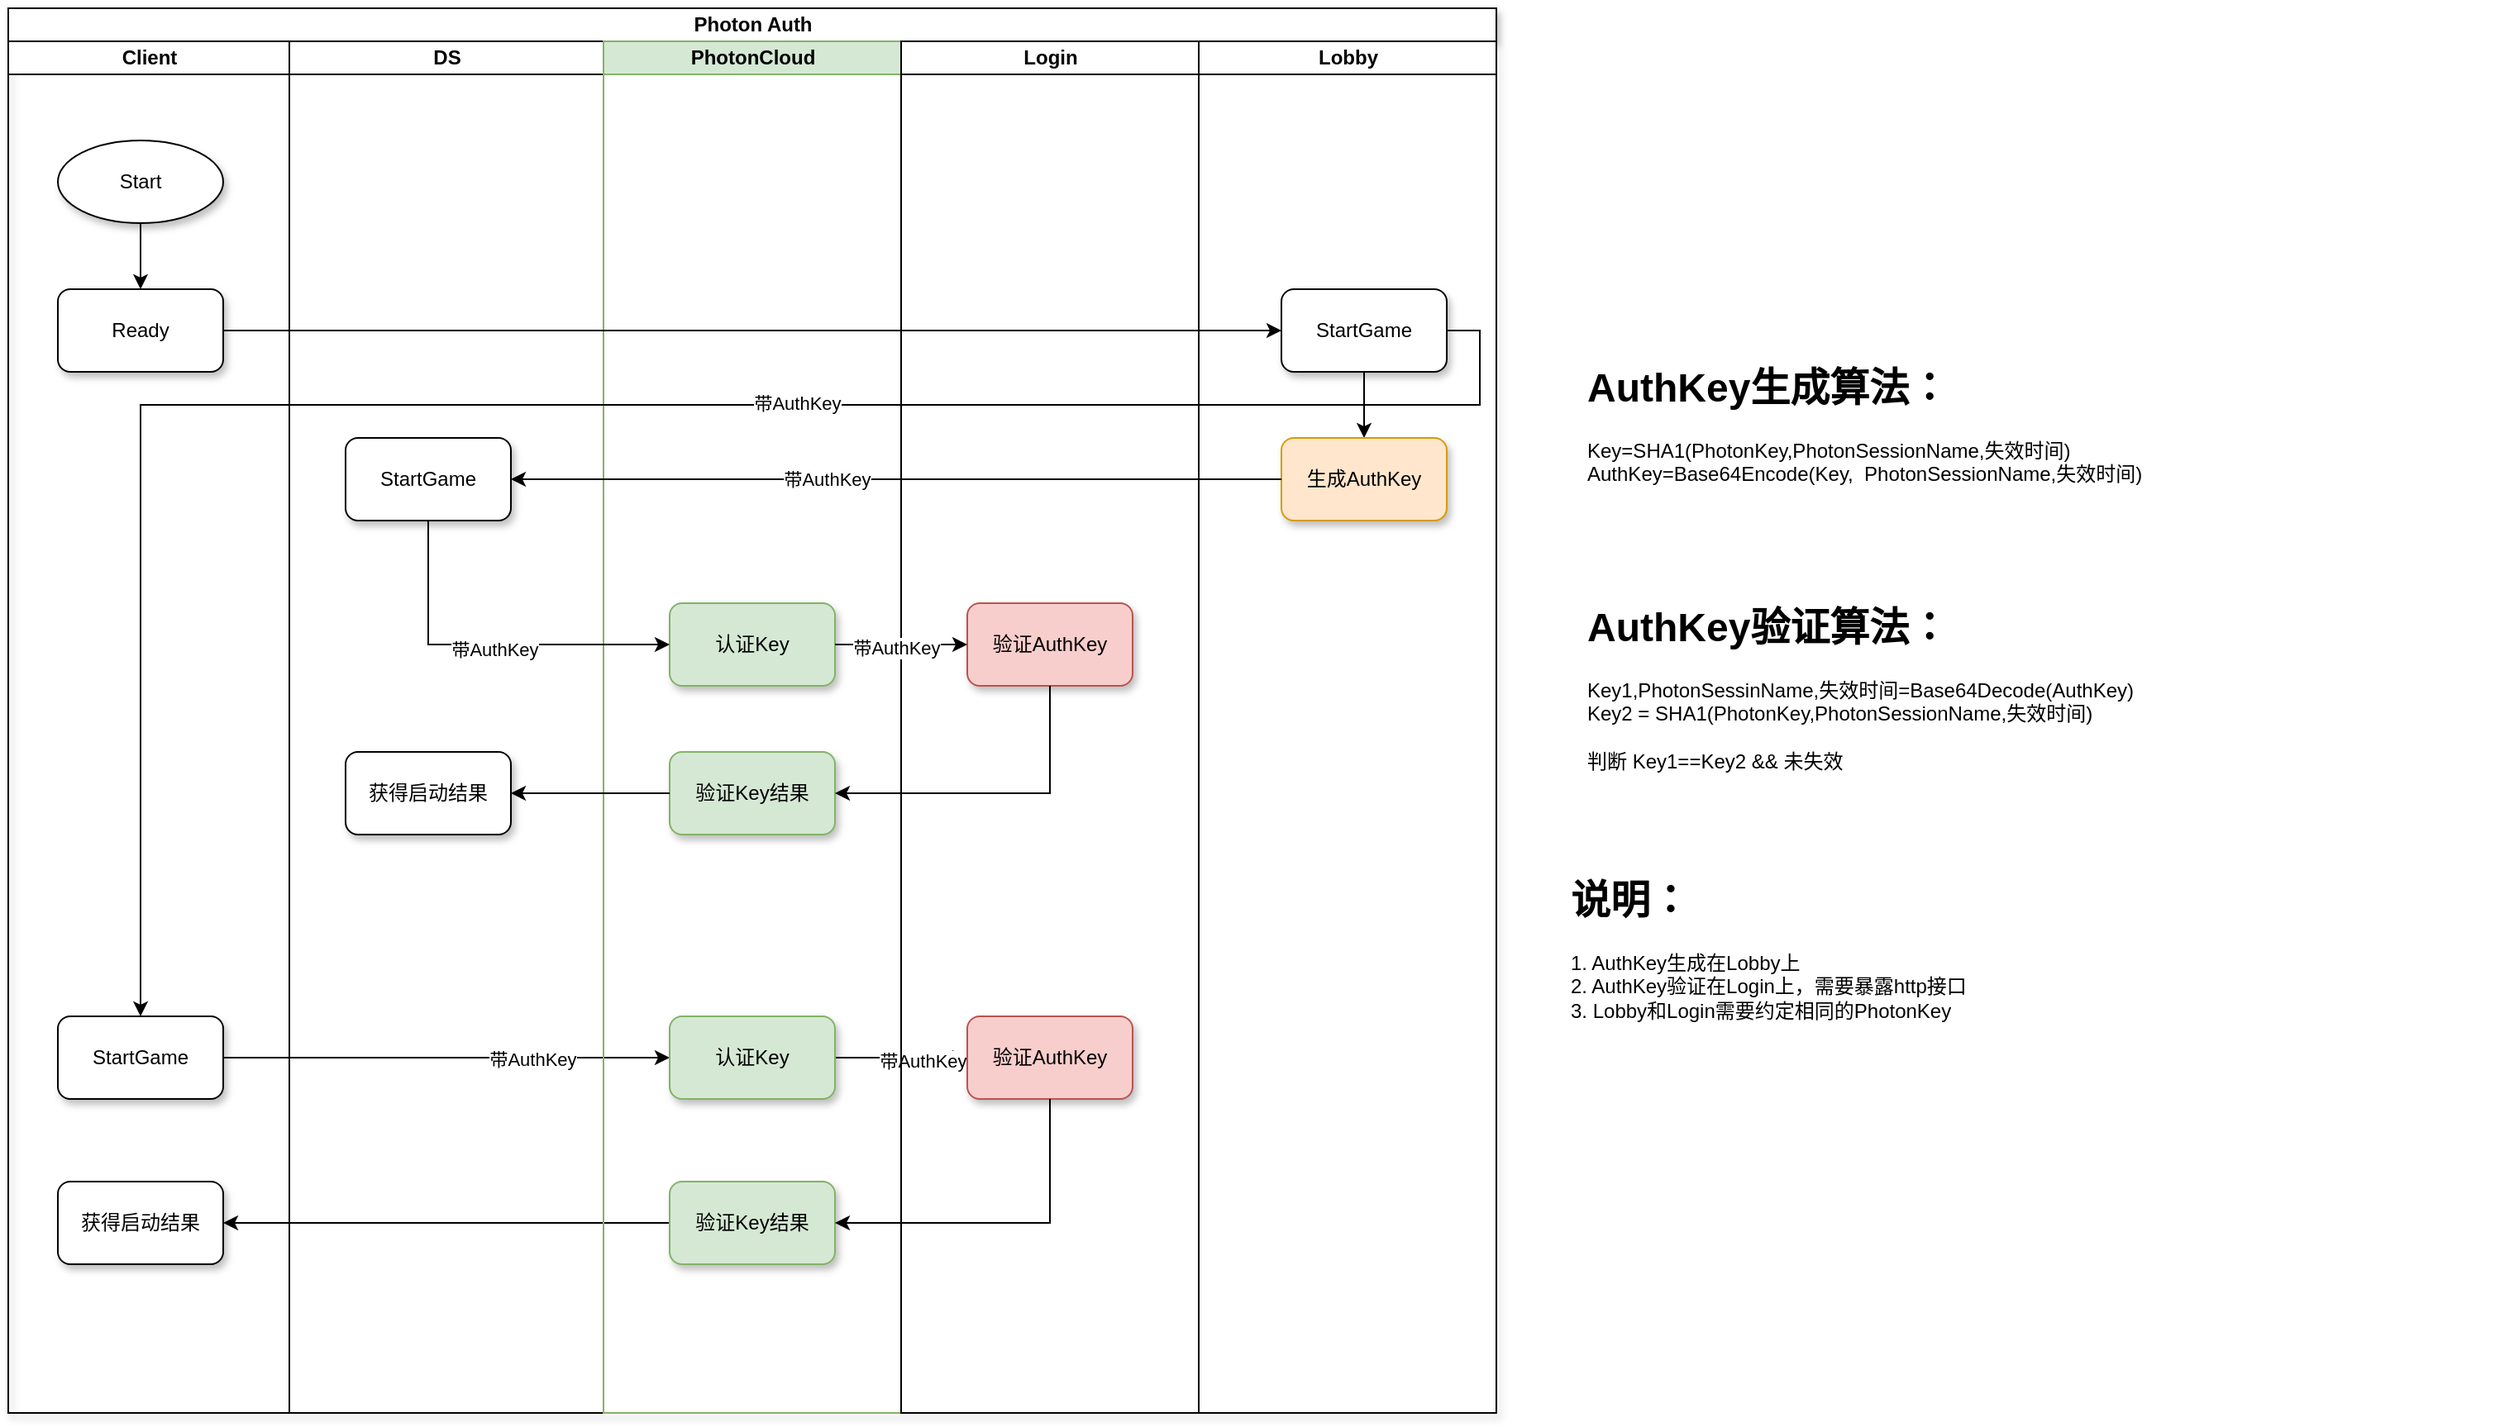 <mxfile version="20.6.2" type="github">
  <diagram id="prtHgNgQTEPvFCAcTncT" name="Page-1">
    <mxGraphModel dx="1955" dy="896" grid="1" gridSize="10" guides="1" tooltips="1" connect="1" arrows="1" fold="1" page="1" pageScale="1" pageWidth="827" pageHeight="1169" math="0" shadow="0">
      <root>
        <mxCell id="0" />
        <mxCell id="1" parent="0" />
        <mxCell id="FPT-U1vLb6f6hilMJWcg-1" value="Photon Auth" style="swimlane;childLayout=stackLayout;resizeParent=1;resizeParentMax=0;startSize=20;html=1;shadow=1;" vertex="1" parent="1">
          <mxGeometry x="110" y="120" width="900" height="850" as="geometry" />
        </mxCell>
        <mxCell id="FPT-U1vLb6f6hilMJWcg-2" value="Client" style="swimlane;startSize=20;html=1;" vertex="1" parent="FPT-U1vLb6f6hilMJWcg-1">
          <mxGeometry y="20" width="170" height="830" as="geometry" />
        </mxCell>
        <mxCell id="FPT-U1vLb6f6hilMJWcg-17" style="edgeStyle=orthogonalEdgeStyle;rounded=0;orthogonalLoop=1;jettySize=auto;html=1;exitX=0.5;exitY=1;exitDx=0;exitDy=0;" edge="1" parent="FPT-U1vLb6f6hilMJWcg-2" source="FPT-U1vLb6f6hilMJWcg-14" target="FPT-U1vLb6f6hilMJWcg-15">
          <mxGeometry relative="1" as="geometry" />
        </mxCell>
        <mxCell id="FPT-U1vLb6f6hilMJWcg-14" value="Start" style="ellipse;whiteSpace=wrap;html=1;shadow=1;fillColor=#FFFFFF;" vertex="1" parent="FPT-U1vLb6f6hilMJWcg-2">
          <mxGeometry x="30" y="60" width="100" height="50" as="geometry" />
        </mxCell>
        <mxCell id="FPT-U1vLb6f6hilMJWcg-15" value="Ready" style="rounded=1;whiteSpace=wrap;html=1;shadow=1;fillColor=#FFFFFF;" vertex="1" parent="FPT-U1vLb6f6hilMJWcg-2">
          <mxGeometry x="30" y="150" width="100" height="50" as="geometry" />
        </mxCell>
        <mxCell id="FPT-U1vLb6f6hilMJWcg-37" value="StartGame" style="rounded=1;whiteSpace=wrap;html=1;shadow=1;fillColor=#FFFFFF;" vertex="1" parent="FPT-U1vLb6f6hilMJWcg-2">
          <mxGeometry x="30" y="590" width="100" height="50" as="geometry" />
        </mxCell>
        <mxCell id="FPT-U1vLb6f6hilMJWcg-51" value="获得启动结果" style="rounded=1;whiteSpace=wrap;html=1;shadow=1;fillColor=#FFFFFF;" vertex="1" parent="FPT-U1vLb6f6hilMJWcg-2">
          <mxGeometry x="30" y="690" width="100" height="50" as="geometry" />
        </mxCell>
        <mxCell id="FPT-U1vLb6f6hilMJWcg-3" value="DS" style="swimlane;startSize=20;html=1;" vertex="1" parent="FPT-U1vLb6f6hilMJWcg-1">
          <mxGeometry x="170" y="20" width="190" height="830" as="geometry" />
        </mxCell>
        <mxCell id="FPT-U1vLb6f6hilMJWcg-21" value="StartGame" style="rounded=1;whiteSpace=wrap;html=1;shadow=1;fillColor=#FFFFFF;" vertex="1" parent="FPT-U1vLb6f6hilMJWcg-3">
          <mxGeometry x="34" y="240" width="100" height="50" as="geometry" />
        </mxCell>
        <mxCell id="FPT-U1vLb6f6hilMJWcg-32" value="获得启动结果" style="rounded=1;whiteSpace=wrap;html=1;shadow=1;fillColor=#FFFFFF;" vertex="1" parent="FPT-U1vLb6f6hilMJWcg-3">
          <mxGeometry x="34" y="430" width="100" height="50" as="geometry" />
        </mxCell>
        <mxCell id="FPT-U1vLb6f6hilMJWcg-43" style="edgeStyle=orthogonalEdgeStyle;rounded=0;orthogonalLoop=1;jettySize=auto;html=1;exitX=1;exitY=0.5;exitDx=0;exitDy=0;" edge="1" parent="FPT-U1vLb6f6hilMJWcg-1" source="FPT-U1vLb6f6hilMJWcg-37" target="FPT-U1vLb6f6hilMJWcg-42">
          <mxGeometry relative="1" as="geometry" />
        </mxCell>
        <mxCell id="FPT-U1vLb6f6hilMJWcg-57" value="带AuthKey" style="edgeLabel;html=1;align=center;verticalAlign=middle;resizable=0;points=[];" vertex="1" connectable="0" parent="FPT-U1vLb6f6hilMJWcg-43">
          <mxGeometry x="0.385" y="-1" relative="1" as="geometry">
            <mxPoint as="offset" />
          </mxGeometry>
        </mxCell>
        <mxCell id="FPT-U1vLb6f6hilMJWcg-45" style="edgeStyle=orthogonalEdgeStyle;rounded=0;orthogonalLoop=1;jettySize=auto;html=1;exitX=1;exitY=0.5;exitDx=0;exitDy=0;" edge="1" parent="FPT-U1vLb6f6hilMJWcg-1" source="FPT-U1vLb6f6hilMJWcg-42" target="FPT-U1vLb6f6hilMJWcg-44">
          <mxGeometry relative="1" as="geometry" />
        </mxCell>
        <mxCell id="FPT-U1vLb6f6hilMJWcg-58" value="带AuthKey" style="edgeLabel;html=1;align=center;verticalAlign=middle;resizable=0;points=[];" vertex="1" connectable="0" parent="FPT-U1vLb6f6hilMJWcg-45">
          <mxGeometry x="0.308" y="-2" relative="1" as="geometry">
            <mxPoint as="offset" />
          </mxGeometry>
        </mxCell>
        <mxCell id="FPT-U1vLb6f6hilMJWcg-53" style="edgeStyle=orthogonalEdgeStyle;rounded=0;orthogonalLoop=1;jettySize=auto;html=1;entryX=1;entryY=0.5;entryDx=0;entryDy=0;" edge="1" parent="FPT-U1vLb6f6hilMJWcg-1" source="FPT-U1vLb6f6hilMJWcg-48" target="FPT-U1vLb6f6hilMJWcg-51">
          <mxGeometry relative="1" as="geometry" />
        </mxCell>
        <mxCell id="FPT-U1vLb6f6hilMJWcg-4" value="PhotonCloud" style="swimlane;startSize=20;html=1;fillColor=#d5e8d4;strokeColor=#82b366;" vertex="1" parent="FPT-U1vLb6f6hilMJWcg-1">
          <mxGeometry x="360" y="20" width="180" height="830" as="geometry">
            <mxRectangle x="360" y="20" width="40" height="460" as="alternateBounds" />
          </mxGeometry>
        </mxCell>
        <mxCell id="FPT-U1vLb6f6hilMJWcg-24" value="认证Key" style="rounded=1;whiteSpace=wrap;html=1;shadow=1;fillColor=#d5e8d4;strokeColor=#82b366;" vertex="1" parent="FPT-U1vLb6f6hilMJWcg-4">
          <mxGeometry x="40" y="340" width="100" height="50" as="geometry" />
        </mxCell>
        <mxCell id="FPT-U1vLb6f6hilMJWcg-28" value="验证Key结果" style="rounded=1;whiteSpace=wrap;html=1;shadow=1;fillColor=#d5e8d4;strokeColor=#82b366;" vertex="1" parent="FPT-U1vLb6f6hilMJWcg-4">
          <mxGeometry x="40" y="430" width="100" height="50" as="geometry" />
        </mxCell>
        <mxCell id="FPT-U1vLb6f6hilMJWcg-42" value="认证Key" style="rounded=1;whiteSpace=wrap;html=1;shadow=1;fillColor=#d5e8d4;strokeColor=#82b366;" vertex="1" parent="FPT-U1vLb6f6hilMJWcg-4">
          <mxGeometry x="40" y="590" width="100" height="50" as="geometry" />
        </mxCell>
        <mxCell id="FPT-U1vLb6f6hilMJWcg-48" value="验证Key结果" style="rounded=1;whiteSpace=wrap;html=1;shadow=1;fillColor=#d5e8d4;strokeColor=#82b366;" vertex="1" parent="FPT-U1vLb6f6hilMJWcg-4">
          <mxGeometry x="40" y="690" width="100" height="50" as="geometry" />
        </mxCell>
        <mxCell id="FPT-U1vLb6f6hilMJWcg-13" value="Login" style="swimlane;startSize=20;html=1;fillColor=#FFFFFF;" vertex="1" parent="FPT-U1vLb6f6hilMJWcg-1">
          <mxGeometry x="540" y="20" width="180" height="830" as="geometry">
            <mxRectangle x="360" y="20" width="40" height="460" as="alternateBounds" />
          </mxGeometry>
        </mxCell>
        <mxCell id="FPT-U1vLb6f6hilMJWcg-26" value="验证AuthKey" style="rounded=1;whiteSpace=wrap;html=1;shadow=1;fillColor=#f8cecc;strokeColor=#b85450;" vertex="1" parent="FPT-U1vLb6f6hilMJWcg-13">
          <mxGeometry x="40" y="340" width="100" height="50" as="geometry" />
        </mxCell>
        <mxCell id="FPT-U1vLb6f6hilMJWcg-44" value="验证AuthKey" style="rounded=1;whiteSpace=wrap;html=1;shadow=1;fillColor=#f8cecc;strokeColor=#b85450;" vertex="1" parent="FPT-U1vLb6f6hilMJWcg-13">
          <mxGeometry x="40" y="590" width="100" height="50" as="geometry" />
        </mxCell>
        <mxCell id="FPT-U1vLb6f6hilMJWcg-12" value="Lobby" style="swimlane;startSize=20;html=1;fillColor=#FFFFFF;" vertex="1" parent="FPT-U1vLb6f6hilMJWcg-1">
          <mxGeometry x="720" y="20" width="180" height="830" as="geometry">
            <mxRectangle x="360" y="20" width="40" height="460" as="alternateBounds" />
          </mxGeometry>
        </mxCell>
        <mxCell id="FPT-U1vLb6f6hilMJWcg-20" style="edgeStyle=orthogonalEdgeStyle;rounded=0;orthogonalLoop=1;jettySize=auto;html=1;exitX=0.5;exitY=1;exitDx=0;exitDy=0;" edge="1" parent="FPT-U1vLb6f6hilMJWcg-12" source="FPT-U1vLb6f6hilMJWcg-16" target="FPT-U1vLb6f6hilMJWcg-19">
          <mxGeometry relative="1" as="geometry" />
        </mxCell>
        <mxCell id="FPT-U1vLb6f6hilMJWcg-16" value="StartGame" style="rounded=1;whiteSpace=wrap;html=1;shadow=1;fillColor=#FFFFFF;" vertex="1" parent="FPT-U1vLb6f6hilMJWcg-12">
          <mxGeometry x="50" y="150" width="100" height="50" as="geometry" />
        </mxCell>
        <mxCell id="FPT-U1vLb6f6hilMJWcg-19" value="生成AuthKey" style="rounded=1;whiteSpace=wrap;html=1;shadow=1;fillColor=#ffe6cc;strokeColor=#d79b00;" vertex="1" parent="FPT-U1vLb6f6hilMJWcg-12">
          <mxGeometry x="50" y="240" width="100" height="50" as="geometry" />
        </mxCell>
        <mxCell id="FPT-U1vLb6f6hilMJWcg-18" style="edgeStyle=orthogonalEdgeStyle;rounded=0;orthogonalLoop=1;jettySize=auto;html=1;exitX=1;exitY=0.5;exitDx=0;exitDy=0;" edge="1" parent="FPT-U1vLb6f6hilMJWcg-1" source="FPT-U1vLb6f6hilMJWcg-15" target="FPT-U1vLb6f6hilMJWcg-16">
          <mxGeometry relative="1" as="geometry" />
        </mxCell>
        <mxCell id="FPT-U1vLb6f6hilMJWcg-22" style="edgeStyle=orthogonalEdgeStyle;rounded=0;orthogonalLoop=1;jettySize=auto;html=1;entryX=1;entryY=0.5;entryDx=0;entryDy=0;" edge="1" parent="FPT-U1vLb6f6hilMJWcg-1" source="FPT-U1vLb6f6hilMJWcg-19" target="FPT-U1vLb6f6hilMJWcg-21">
          <mxGeometry relative="1" as="geometry" />
        </mxCell>
        <mxCell id="FPT-U1vLb6f6hilMJWcg-23" value="带AuthKey" style="edgeLabel;html=1;align=center;verticalAlign=middle;resizable=0;points=[];" vertex="1" connectable="0" parent="FPT-U1vLb6f6hilMJWcg-22">
          <mxGeometry x="0.18" relative="1" as="geometry">
            <mxPoint as="offset" />
          </mxGeometry>
        </mxCell>
        <mxCell id="FPT-U1vLb6f6hilMJWcg-25" style="edgeStyle=orthogonalEdgeStyle;rounded=0;orthogonalLoop=1;jettySize=auto;html=1;exitX=0.5;exitY=1;exitDx=0;exitDy=0;entryX=0;entryY=0.5;entryDx=0;entryDy=0;" edge="1" parent="FPT-U1vLb6f6hilMJWcg-1" source="FPT-U1vLb6f6hilMJWcg-21" target="FPT-U1vLb6f6hilMJWcg-24">
          <mxGeometry relative="1" as="geometry" />
        </mxCell>
        <mxCell id="FPT-U1vLb6f6hilMJWcg-55" value="带AuthKey" style="edgeLabel;html=1;align=center;verticalAlign=middle;resizable=0;points=[];" vertex="1" connectable="0" parent="FPT-U1vLb6f6hilMJWcg-25">
          <mxGeometry x="0.041" y="-3" relative="1" as="geometry">
            <mxPoint as="offset" />
          </mxGeometry>
        </mxCell>
        <mxCell id="FPT-U1vLb6f6hilMJWcg-27" style="edgeStyle=orthogonalEdgeStyle;rounded=0;orthogonalLoop=1;jettySize=auto;html=1;exitX=1;exitY=0.5;exitDx=0;exitDy=0;" edge="1" parent="FPT-U1vLb6f6hilMJWcg-1" source="FPT-U1vLb6f6hilMJWcg-24" target="FPT-U1vLb6f6hilMJWcg-26">
          <mxGeometry relative="1" as="geometry" />
        </mxCell>
        <mxCell id="FPT-U1vLb6f6hilMJWcg-56" value="带AuthKey" style="edgeLabel;html=1;align=center;verticalAlign=middle;resizable=0;points=[];" vertex="1" connectable="0" parent="FPT-U1vLb6f6hilMJWcg-27">
          <mxGeometry x="-0.082" y="-2" relative="1" as="geometry">
            <mxPoint as="offset" />
          </mxGeometry>
        </mxCell>
        <mxCell id="FPT-U1vLb6f6hilMJWcg-33" style="edgeStyle=orthogonalEdgeStyle;rounded=0;orthogonalLoop=1;jettySize=auto;html=1;exitX=0.5;exitY=1;exitDx=0;exitDy=0;entryX=1;entryY=0.5;entryDx=0;entryDy=0;" edge="1" parent="FPT-U1vLb6f6hilMJWcg-1" source="FPT-U1vLb6f6hilMJWcg-26" target="FPT-U1vLb6f6hilMJWcg-28">
          <mxGeometry relative="1" as="geometry" />
        </mxCell>
        <mxCell id="FPT-U1vLb6f6hilMJWcg-34" style="edgeStyle=orthogonalEdgeStyle;rounded=0;orthogonalLoop=1;jettySize=auto;html=1;" edge="1" parent="FPT-U1vLb6f6hilMJWcg-1" source="FPT-U1vLb6f6hilMJWcg-28" target="FPT-U1vLb6f6hilMJWcg-32">
          <mxGeometry relative="1" as="geometry" />
        </mxCell>
        <mxCell id="FPT-U1vLb6f6hilMJWcg-38" style="edgeStyle=orthogonalEdgeStyle;rounded=0;orthogonalLoop=1;jettySize=auto;html=1;exitX=1;exitY=0.5;exitDx=0;exitDy=0;entryX=0.5;entryY=0;entryDx=0;entryDy=0;" edge="1" parent="FPT-U1vLb6f6hilMJWcg-1" source="FPT-U1vLb6f6hilMJWcg-16" target="FPT-U1vLb6f6hilMJWcg-37">
          <mxGeometry relative="1" as="geometry">
            <Array as="points">
              <mxPoint x="890" y="195" />
              <mxPoint x="890" y="240" />
              <mxPoint x="80" y="240" />
            </Array>
          </mxGeometry>
        </mxCell>
        <mxCell id="FPT-U1vLb6f6hilMJWcg-54" value="带AuthKey" style="edgeLabel;html=1;align=center;verticalAlign=middle;resizable=0;points=[];" vertex="1" connectable="0" parent="FPT-U1vLb6f6hilMJWcg-38">
          <mxGeometry x="-0.232" y="-1" relative="1" as="geometry">
            <mxPoint as="offset" />
          </mxGeometry>
        </mxCell>
        <mxCell id="FPT-U1vLb6f6hilMJWcg-47" style="edgeStyle=orthogonalEdgeStyle;rounded=0;orthogonalLoop=1;jettySize=auto;html=1;exitX=0.5;exitY=1;exitDx=0;exitDy=0;entryX=1;entryY=0.5;entryDx=0;entryDy=0;" edge="1" parent="FPT-U1vLb6f6hilMJWcg-1" source="FPT-U1vLb6f6hilMJWcg-44" target="FPT-U1vLb6f6hilMJWcg-48">
          <mxGeometry relative="1" as="geometry">
            <mxPoint x="630" y="710" as="targetPoint" />
          </mxGeometry>
        </mxCell>
        <mxCell id="FPT-U1vLb6f6hilMJWcg-59" value="&lt;h1&gt;AuthKey生成算法：&lt;/h1&gt;&lt;div&gt;Key=SHA1(PhotonKey,PhotonSessionName,失效时间)&lt;/div&gt;&lt;div&gt;AuthKey=Base64Encode(Key,&amp;nbsp; PhotonSessionName,失效时间)&lt;/div&gt;" style="text;html=1;strokeColor=none;fillColor=none;spacing=5;spacingTop=-20;whiteSpace=wrap;overflow=hidden;rounded=0;shadow=1;" vertex="1" parent="1">
          <mxGeometry x="1060" y="330" width="550" height="100" as="geometry" />
        </mxCell>
        <mxCell id="FPT-U1vLb6f6hilMJWcg-60" value="&lt;h1&gt;AuthKey验证算法：&lt;/h1&gt;&lt;div&gt;Key1,PhotonSessinName,失效时间=Base64Decode(AuthKey)&lt;/div&gt;&lt;div&gt;Key2 = SHA1(PhotonKey,PhotonSessionName,失效时间)&lt;/div&gt;&lt;div&gt;&lt;br&gt;&lt;/div&gt;&lt;div&gt;判断 Key1==Key2 &amp;amp;&amp;amp; 未失效&lt;/div&gt;" style="text;html=1;strokeColor=none;fillColor=none;spacing=5;spacingTop=-20;whiteSpace=wrap;overflow=hidden;rounded=0;shadow=1;" vertex="1" parent="1">
          <mxGeometry x="1060" y="475" width="380" height="110" as="geometry" />
        </mxCell>
        <mxCell id="FPT-U1vLb6f6hilMJWcg-61" value="&lt;h1&gt;说明：&lt;/h1&gt;&lt;div&gt;1. AuthKey生成在Lobby上&lt;/div&gt;&lt;div&gt;2. AuthKey验证在Login上，需要暴露http接口&lt;/div&gt;&lt;div&gt;3. Lobby和Login需要约定相同的PhotonKey&lt;/div&gt;" style="text;html=1;strokeColor=none;fillColor=none;spacing=5;spacingTop=-20;whiteSpace=wrap;overflow=hidden;rounded=0;shadow=1;" vertex="1" parent="1">
          <mxGeometry x="1050" y="640" width="380" height="110" as="geometry" />
        </mxCell>
      </root>
    </mxGraphModel>
  </diagram>
</mxfile>
